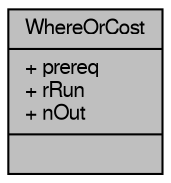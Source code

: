 digraph "WhereOrCost"
{
  edge [fontname="FreeSans",fontsize="10",labelfontname="FreeSans",labelfontsize="10"];
  node [fontname="FreeSans",fontsize="10",shape=record];
  Node1 [label="{WhereOrCost\n|+ prereq\l+ rRun\l+ nOut\l|}",height=0.2,width=0.4,color="black", fillcolor="grey75", style="filled", fontcolor="black"];
}
